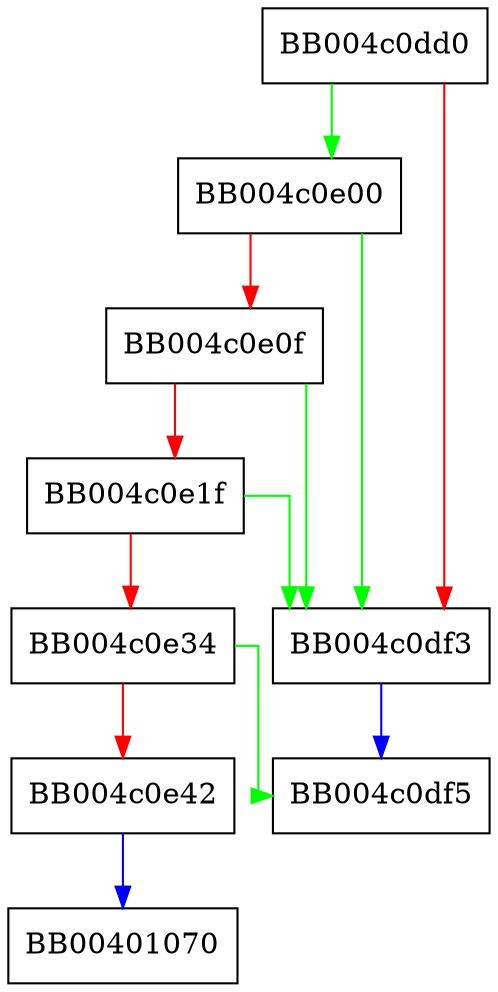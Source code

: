 digraph ossl_quic_wire_encode_frame_crypto {
  node [shape="box"];
  graph [splines=ortho];
  BB004c0dd0 -> BB004c0e00 [color="green"];
  BB004c0dd0 -> BB004c0df3 [color="red"];
  BB004c0df3 -> BB004c0df5 [color="blue"];
  BB004c0e00 -> BB004c0df3 [color="green"];
  BB004c0e00 -> BB004c0e0f [color="red"];
  BB004c0e0f -> BB004c0df3 [color="green"];
  BB004c0e0f -> BB004c0e1f [color="red"];
  BB004c0e1f -> BB004c0df3 [color="green"];
  BB004c0e1f -> BB004c0e34 [color="red"];
  BB004c0e34 -> BB004c0df5 [color="green"];
  BB004c0e34 -> BB004c0e42 [color="red"];
  BB004c0e42 -> BB00401070 [color="blue"];
}